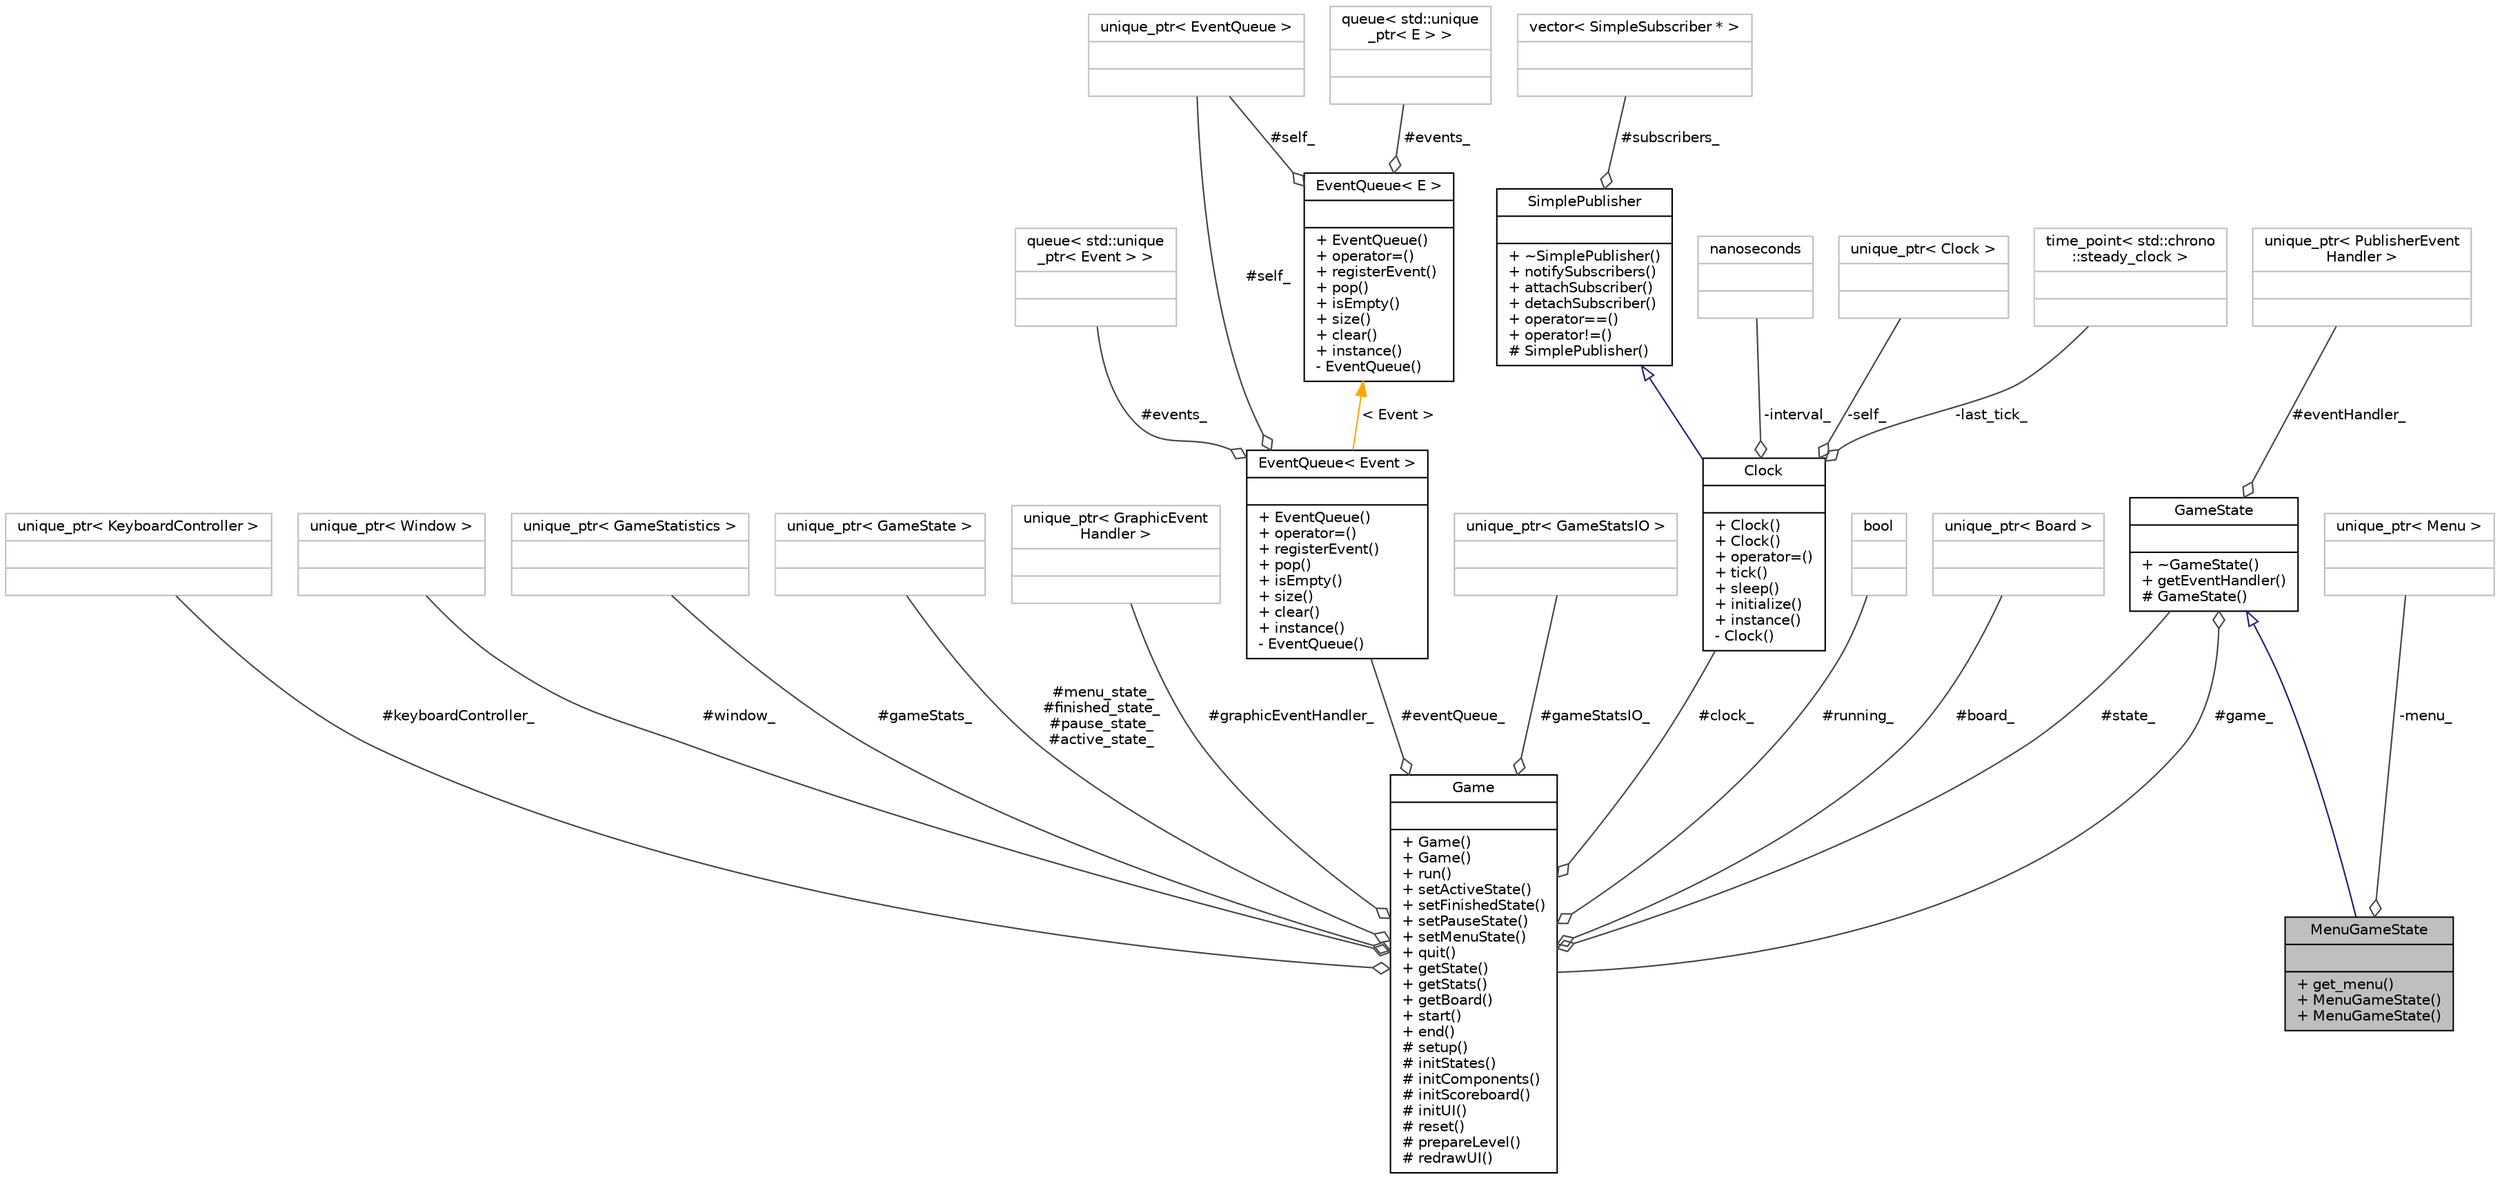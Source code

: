 digraph "MenuGameState"
{
 // INTERACTIVE_SVG=YES
 // LATEX_PDF_SIZE
  bgcolor="transparent";
  edge [fontname="Helvetica",fontsize="10",labelfontname="Helvetica",labelfontsize="10"];
  node [fontname="Helvetica",fontsize="10",shape=record];
  Node1 [label="{MenuGameState\n||+ get_menu()\l+ MenuGameState()\l+ MenuGameState()\l}",height=0.2,width=0.4,color="black", fillcolor="grey75", style="filled", fontcolor="black",tooltip=" "];
  Node2 -> Node1 [dir="back",color="midnightblue",fontsize="10",style="solid",arrowtail="onormal",fontname="Helvetica"];
  Node2 [label="{GameState\n||+ ~GameState()\l+ getEventHandler()\l# GameState()\l}",height=0.2,width=0.4,color="black",URL="$class_game_state.html",tooltip=" "];
  Node3 -> Node2 [color="grey25",fontsize="10",style="solid",label=" #game_" ,arrowhead="odiamond",fontname="Helvetica"];
  Node3 [label="{Game\n||+ Game()\l+ Game()\l+ run()\l+ setActiveState()\l+ setFinishedState()\l+ setPauseState()\l+ setMenuState()\l+ quit()\l+ getState()\l+ getStats()\l+ getBoard()\l+ start()\l+ end()\l# setup()\l# initStates()\l# initComponents()\l# initScoreboard()\l# initUI()\l# reset()\l# prepareLevel()\l# redrawUI()\l}",height=0.2,width=0.4,color="black",URL="$class_game.html",tooltip=" "];
  Node4 -> Node3 [color="grey25",fontsize="10",style="solid",label=" #keyboardController_" ,arrowhead="odiamond",fontname="Helvetica"];
  Node4 [label="{unique_ptr\< KeyboardController \>\n||}",height=0.2,width=0.4,color="grey75",tooltip=" "];
  Node5 -> Node3 [color="grey25",fontsize="10",style="solid",label=" #window_" ,arrowhead="odiamond",fontname="Helvetica"];
  Node5 [label="{unique_ptr\< Window \>\n||}",height=0.2,width=0.4,color="grey75",tooltip=" "];
  Node6 -> Node3 [color="grey25",fontsize="10",style="solid",label=" #gameStats_" ,arrowhead="odiamond",fontname="Helvetica"];
  Node6 [label="{unique_ptr\< GameStatistics \>\n||}",height=0.2,width=0.4,color="grey75",tooltip=" "];
  Node7 -> Node3 [color="grey25",fontsize="10",style="solid",label=" #menu_state_\n#finished_state_\n#pause_state_\n#active_state_" ,arrowhead="odiamond",fontname="Helvetica"];
  Node7 [label="{unique_ptr\< GameState \>\n||}",height=0.2,width=0.4,color="grey75",tooltip=" "];
  Node8 -> Node3 [color="grey25",fontsize="10",style="solid",label=" #graphicEventHandler_" ,arrowhead="odiamond",fontname="Helvetica"];
  Node8 [label="{unique_ptr\< GraphicEvent\lHandler \>\n||}",height=0.2,width=0.4,color="grey75",tooltip=" "];
  Node9 -> Node3 [color="grey25",fontsize="10",style="solid",label=" #eventQueue_" ,arrowhead="odiamond",fontname="Helvetica"];
  Node9 [label="{EventQueue\< Event \>\n||+ EventQueue()\l+ operator=()\l+ registerEvent()\l+ pop()\l+ isEmpty()\l+ size()\l+ clear()\l+ instance()\l- EventQueue()\l}",height=0.2,width=0.4,color="black",URL="$class_event_queue.html",tooltip=" "];
  Node10 -> Node9 [color="grey25",fontsize="10",style="solid",label=" #events_" ,arrowhead="odiamond",fontname="Helvetica"];
  Node10 [label="{queue\< std::unique\l_ptr\< Event \> \>\n||}",height=0.2,width=0.4,color="grey75",tooltip=" "];
  Node11 -> Node9 [color="grey25",fontsize="10",style="solid",label=" #self_" ,arrowhead="odiamond",fontname="Helvetica"];
  Node11 [label="{unique_ptr\< EventQueue \>\n||}",height=0.2,width=0.4,color="grey75",tooltip=" "];
  Node12 -> Node9 [dir="back",color="orange",fontsize="10",style="solid",label=" \< Event \>" ,fontname="Helvetica"];
  Node12 [label="{EventQueue\< E \>\n||+ EventQueue()\l+ operator=()\l+ registerEvent()\l+ pop()\l+ isEmpty()\l+ size()\l+ clear()\l+ instance()\l- EventQueue()\l}",height=0.2,width=0.4,color="black",URL="$class_event_queue.html",tooltip="Singleton class wrapper for std::queue<E>."];
  Node13 -> Node12 [color="grey25",fontsize="10",style="solid",label=" #events_" ,arrowhead="odiamond",fontname="Helvetica"];
  Node13 [label="{queue\< std::unique\l_ptr\< E \> \>\n||}",height=0.2,width=0.4,color="grey75",tooltip=" "];
  Node11 -> Node12 [color="grey25",fontsize="10",style="solid",label=" #self_" ,arrowhead="odiamond",fontname="Helvetica"];
  Node14 -> Node3 [color="grey25",fontsize="10",style="solid",label=" #gameStatsIO_" ,arrowhead="odiamond",fontname="Helvetica"];
  Node14 [label="{unique_ptr\< GameStatsIO \>\n||}",height=0.2,width=0.4,color="grey75",tooltip=" "];
  Node15 -> Node3 [color="grey25",fontsize="10",style="solid",label=" #clock_" ,arrowhead="odiamond",fontname="Helvetica"];
  Node15 [label="{Clock\n||+ Clock()\l+ Clock()\l+ operator=()\l+ tick()\l+ sleep()\l+ initialize()\l+ instance()\l- Clock()\l}",height=0.2,width=0.4,color="black",URL="$class_clock.html",tooltip="Represents an externally controlled clock running at a given frequency."];
  Node16 -> Node15 [dir="back",color="midnightblue",fontsize="10",style="solid",arrowtail="onormal",fontname="Helvetica"];
  Node16 [label="{SimplePublisher\n||+ ~SimplePublisher()\l+ notifySubscribers()\l+ attachSubscriber()\l+ detachSubscriber()\l+ operator==()\l+ operator!=()\l# SimplePublisher()\l}",height=0.2,width=0.4,color="black",URL="$class_simple_publisher.html",tooltip=" "];
  Node17 -> Node16 [color="grey25",fontsize="10",style="solid",label=" #subscribers_" ,arrowhead="odiamond",fontname="Helvetica"];
  Node17 [label="{vector\< SimpleSubscriber * \>\n||}",height=0.2,width=0.4,color="grey75",tooltip=" "];
  Node18 -> Node15 [color="grey25",fontsize="10",style="solid",label=" -interval_" ,arrowhead="odiamond",fontname="Helvetica"];
  Node18 [label="{nanoseconds\n||}",height=0.2,width=0.4,color="grey75",tooltip=" "];
  Node19 -> Node15 [color="grey25",fontsize="10",style="solid",label=" -self_" ,arrowhead="odiamond",fontname="Helvetica"];
  Node19 [label="{unique_ptr\< Clock \>\n||}",height=0.2,width=0.4,color="grey75",tooltip=" "];
  Node20 -> Node15 [color="grey25",fontsize="10",style="solid",label=" -last_tick_" ,arrowhead="odiamond",fontname="Helvetica"];
  Node20 [label="{time_point\< std::chrono\l::steady_clock \>\n||}",height=0.2,width=0.4,color="grey75",tooltip=" "];
  Node21 -> Node3 [color="grey25",fontsize="10",style="solid",label=" #running_" ,arrowhead="odiamond",fontname="Helvetica"];
  Node21 [label="{bool\n||}",height=0.2,width=0.4,color="grey75",tooltip=" "];
  Node22 -> Node3 [color="grey25",fontsize="10",style="solid",label=" #board_" ,arrowhead="odiamond",fontname="Helvetica"];
  Node22 [label="{unique_ptr\< Board \>\n||}",height=0.2,width=0.4,color="grey75",tooltip=" "];
  Node2 -> Node3 [color="grey25",fontsize="10",style="solid",label=" #state_" ,arrowhead="odiamond",fontname="Helvetica"];
  Node23 -> Node2 [color="grey25",fontsize="10",style="solid",label=" #eventHandler_" ,arrowhead="odiamond",fontname="Helvetica"];
  Node23 [label="{unique_ptr\< PublisherEvent\lHandler \>\n||}",height=0.2,width=0.4,color="grey75",tooltip=" "];
  Node24 -> Node1 [color="grey25",fontsize="10",style="solid",label=" -menu_" ,arrowhead="odiamond",fontname="Helvetica"];
  Node24 [label="{unique_ptr\< Menu \>\n||}",height=0.2,width=0.4,color="grey75",tooltip=" "];
}
